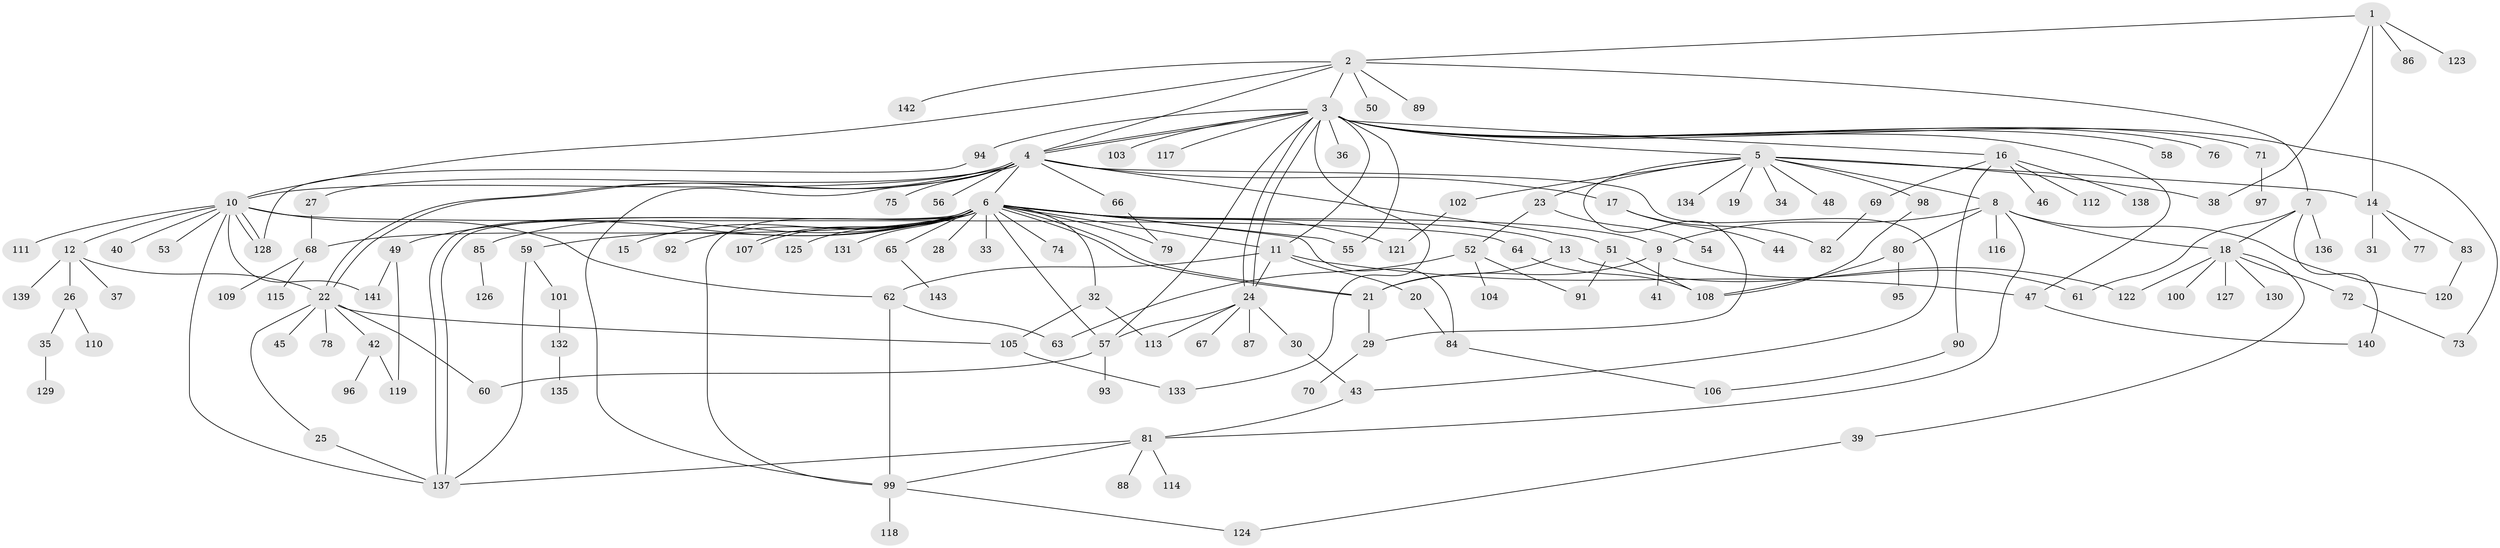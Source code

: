 // Generated by graph-tools (version 1.1) at 2025/49/03/09/25 03:49:52]
// undirected, 143 vertices, 199 edges
graph export_dot {
graph [start="1"]
  node [color=gray90,style=filled];
  1;
  2;
  3;
  4;
  5;
  6;
  7;
  8;
  9;
  10;
  11;
  12;
  13;
  14;
  15;
  16;
  17;
  18;
  19;
  20;
  21;
  22;
  23;
  24;
  25;
  26;
  27;
  28;
  29;
  30;
  31;
  32;
  33;
  34;
  35;
  36;
  37;
  38;
  39;
  40;
  41;
  42;
  43;
  44;
  45;
  46;
  47;
  48;
  49;
  50;
  51;
  52;
  53;
  54;
  55;
  56;
  57;
  58;
  59;
  60;
  61;
  62;
  63;
  64;
  65;
  66;
  67;
  68;
  69;
  70;
  71;
  72;
  73;
  74;
  75;
  76;
  77;
  78;
  79;
  80;
  81;
  82;
  83;
  84;
  85;
  86;
  87;
  88;
  89;
  90;
  91;
  92;
  93;
  94;
  95;
  96;
  97;
  98;
  99;
  100;
  101;
  102;
  103;
  104;
  105;
  106;
  107;
  108;
  109;
  110;
  111;
  112;
  113;
  114;
  115;
  116;
  117;
  118;
  119;
  120;
  121;
  122;
  123;
  124;
  125;
  126;
  127;
  128;
  129;
  130;
  131;
  132;
  133;
  134;
  135;
  136;
  137;
  138;
  139;
  140;
  141;
  142;
  143;
  1 -- 2;
  1 -- 14;
  1 -- 38;
  1 -- 86;
  1 -- 123;
  2 -- 3;
  2 -- 4;
  2 -- 7;
  2 -- 10;
  2 -- 50;
  2 -- 89;
  2 -- 142;
  3 -- 4;
  3 -- 4;
  3 -- 5;
  3 -- 11;
  3 -- 16;
  3 -- 24;
  3 -- 24;
  3 -- 36;
  3 -- 47;
  3 -- 55;
  3 -- 57;
  3 -- 58;
  3 -- 71;
  3 -- 73;
  3 -- 76;
  3 -- 94;
  3 -- 103;
  3 -- 117;
  3 -- 133;
  4 -- 6;
  4 -- 10;
  4 -- 17;
  4 -- 22;
  4 -- 22;
  4 -- 27;
  4 -- 43;
  4 -- 51;
  4 -- 56;
  4 -- 66;
  4 -- 75;
  4 -- 99;
  5 -- 8;
  5 -- 14;
  5 -- 19;
  5 -- 23;
  5 -- 29;
  5 -- 34;
  5 -- 38;
  5 -- 48;
  5 -- 98;
  5 -- 102;
  5 -- 134;
  6 -- 9;
  6 -- 11;
  6 -- 13;
  6 -- 15;
  6 -- 21;
  6 -- 21;
  6 -- 28;
  6 -- 32;
  6 -- 33;
  6 -- 49;
  6 -- 55;
  6 -- 57;
  6 -- 59;
  6 -- 65;
  6 -- 68;
  6 -- 74;
  6 -- 79;
  6 -- 84;
  6 -- 85;
  6 -- 92;
  6 -- 99;
  6 -- 107;
  6 -- 107;
  6 -- 121;
  6 -- 125;
  6 -- 131;
  6 -- 137;
  6 -- 137;
  7 -- 18;
  7 -- 61;
  7 -- 136;
  7 -- 140;
  8 -- 9;
  8 -- 18;
  8 -- 80;
  8 -- 81;
  8 -- 116;
  8 -- 120;
  9 -- 21;
  9 -- 41;
  9 -- 61;
  10 -- 12;
  10 -- 40;
  10 -- 53;
  10 -- 62;
  10 -- 64;
  10 -- 111;
  10 -- 128;
  10 -- 128;
  10 -- 137;
  10 -- 141;
  11 -- 20;
  11 -- 24;
  11 -- 47;
  11 -- 62;
  12 -- 22;
  12 -- 26;
  12 -- 37;
  12 -- 139;
  13 -- 21;
  13 -- 122;
  14 -- 31;
  14 -- 77;
  14 -- 83;
  16 -- 46;
  16 -- 69;
  16 -- 90;
  16 -- 112;
  16 -- 138;
  17 -- 44;
  17 -- 82;
  18 -- 39;
  18 -- 72;
  18 -- 100;
  18 -- 122;
  18 -- 127;
  18 -- 130;
  20 -- 84;
  21 -- 29;
  22 -- 25;
  22 -- 42;
  22 -- 45;
  22 -- 60;
  22 -- 78;
  22 -- 105;
  23 -- 52;
  23 -- 54;
  24 -- 30;
  24 -- 57;
  24 -- 67;
  24 -- 87;
  24 -- 113;
  25 -- 137;
  26 -- 35;
  26 -- 110;
  27 -- 68;
  29 -- 70;
  30 -- 43;
  32 -- 105;
  32 -- 113;
  35 -- 129;
  39 -- 124;
  42 -- 96;
  42 -- 119;
  43 -- 81;
  47 -- 140;
  49 -- 119;
  49 -- 141;
  51 -- 91;
  51 -- 108;
  52 -- 63;
  52 -- 91;
  52 -- 104;
  57 -- 60;
  57 -- 93;
  59 -- 101;
  59 -- 137;
  62 -- 63;
  62 -- 99;
  64 -- 108;
  65 -- 143;
  66 -- 79;
  68 -- 109;
  68 -- 115;
  69 -- 82;
  71 -- 97;
  72 -- 73;
  80 -- 95;
  80 -- 108;
  81 -- 88;
  81 -- 99;
  81 -- 114;
  81 -- 137;
  83 -- 120;
  84 -- 106;
  85 -- 126;
  90 -- 106;
  94 -- 128;
  98 -- 108;
  99 -- 118;
  99 -- 124;
  101 -- 132;
  102 -- 121;
  105 -- 133;
  132 -- 135;
}

